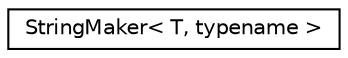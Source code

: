 digraph "Graphical Class Hierarchy"
{
  edge [fontname="Helvetica",fontsize="10",labelfontname="Helvetica",labelfontsize="10"];
  node [fontname="Helvetica",fontsize="10",shape=record];
  rankdir="LR";
  Node1 [label="StringMaker\< T, typename \>",height=0.2,width=0.4,color="black", fillcolor="white", style="filled",URL="$structCatch_1_1StringMaker.html"];
}
